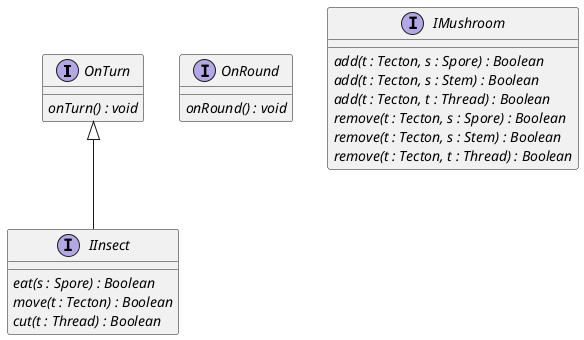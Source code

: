 @startuml interface

interface OnTurn{
    {abstract} onTurn() : void
}

interface OnRound{
    {abstract} onRound() : void
}

interface IInsect implements OnTurn{
    {abstract} eat(s : Spore) : Boolean
    {abstract} move(t : Tecton) : Boolean
    {abstract} cut(t : Thread) : Boolean
}

interface IMushroom{
    {abstract} add(t : Tecton, s : Spore) : Boolean
    {abstract} add(t : Tecton, s : Stem) : Boolean
    {abstract} add(t : Tecton, t : Thread) : Boolean
    {abstract} remove(t : Tecton, s : Spore) : Boolean
    {abstract} remove(t : Tecton, s : Stem) : Boolean
    {abstract} remove(t : Tecton, t : Thread) : Boolean
}

@enduml